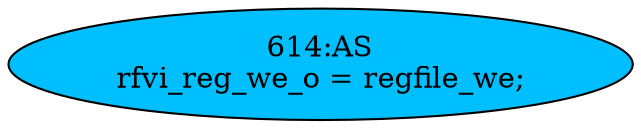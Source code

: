 strict digraph "" {
	node [label="\N"];
	"614:AS"	 [ast="<pyverilog.vparser.ast.Assign object at 0x7f2237101ad0>",
		def_var="['rfvi_reg_we_o']",
		fillcolor=deepskyblue,
		label="614:AS
rfvi_reg_we_o = regfile_we;",
		statements="[]",
		style=filled,
		typ=Assign,
		use_var="['regfile_we']"];
}
